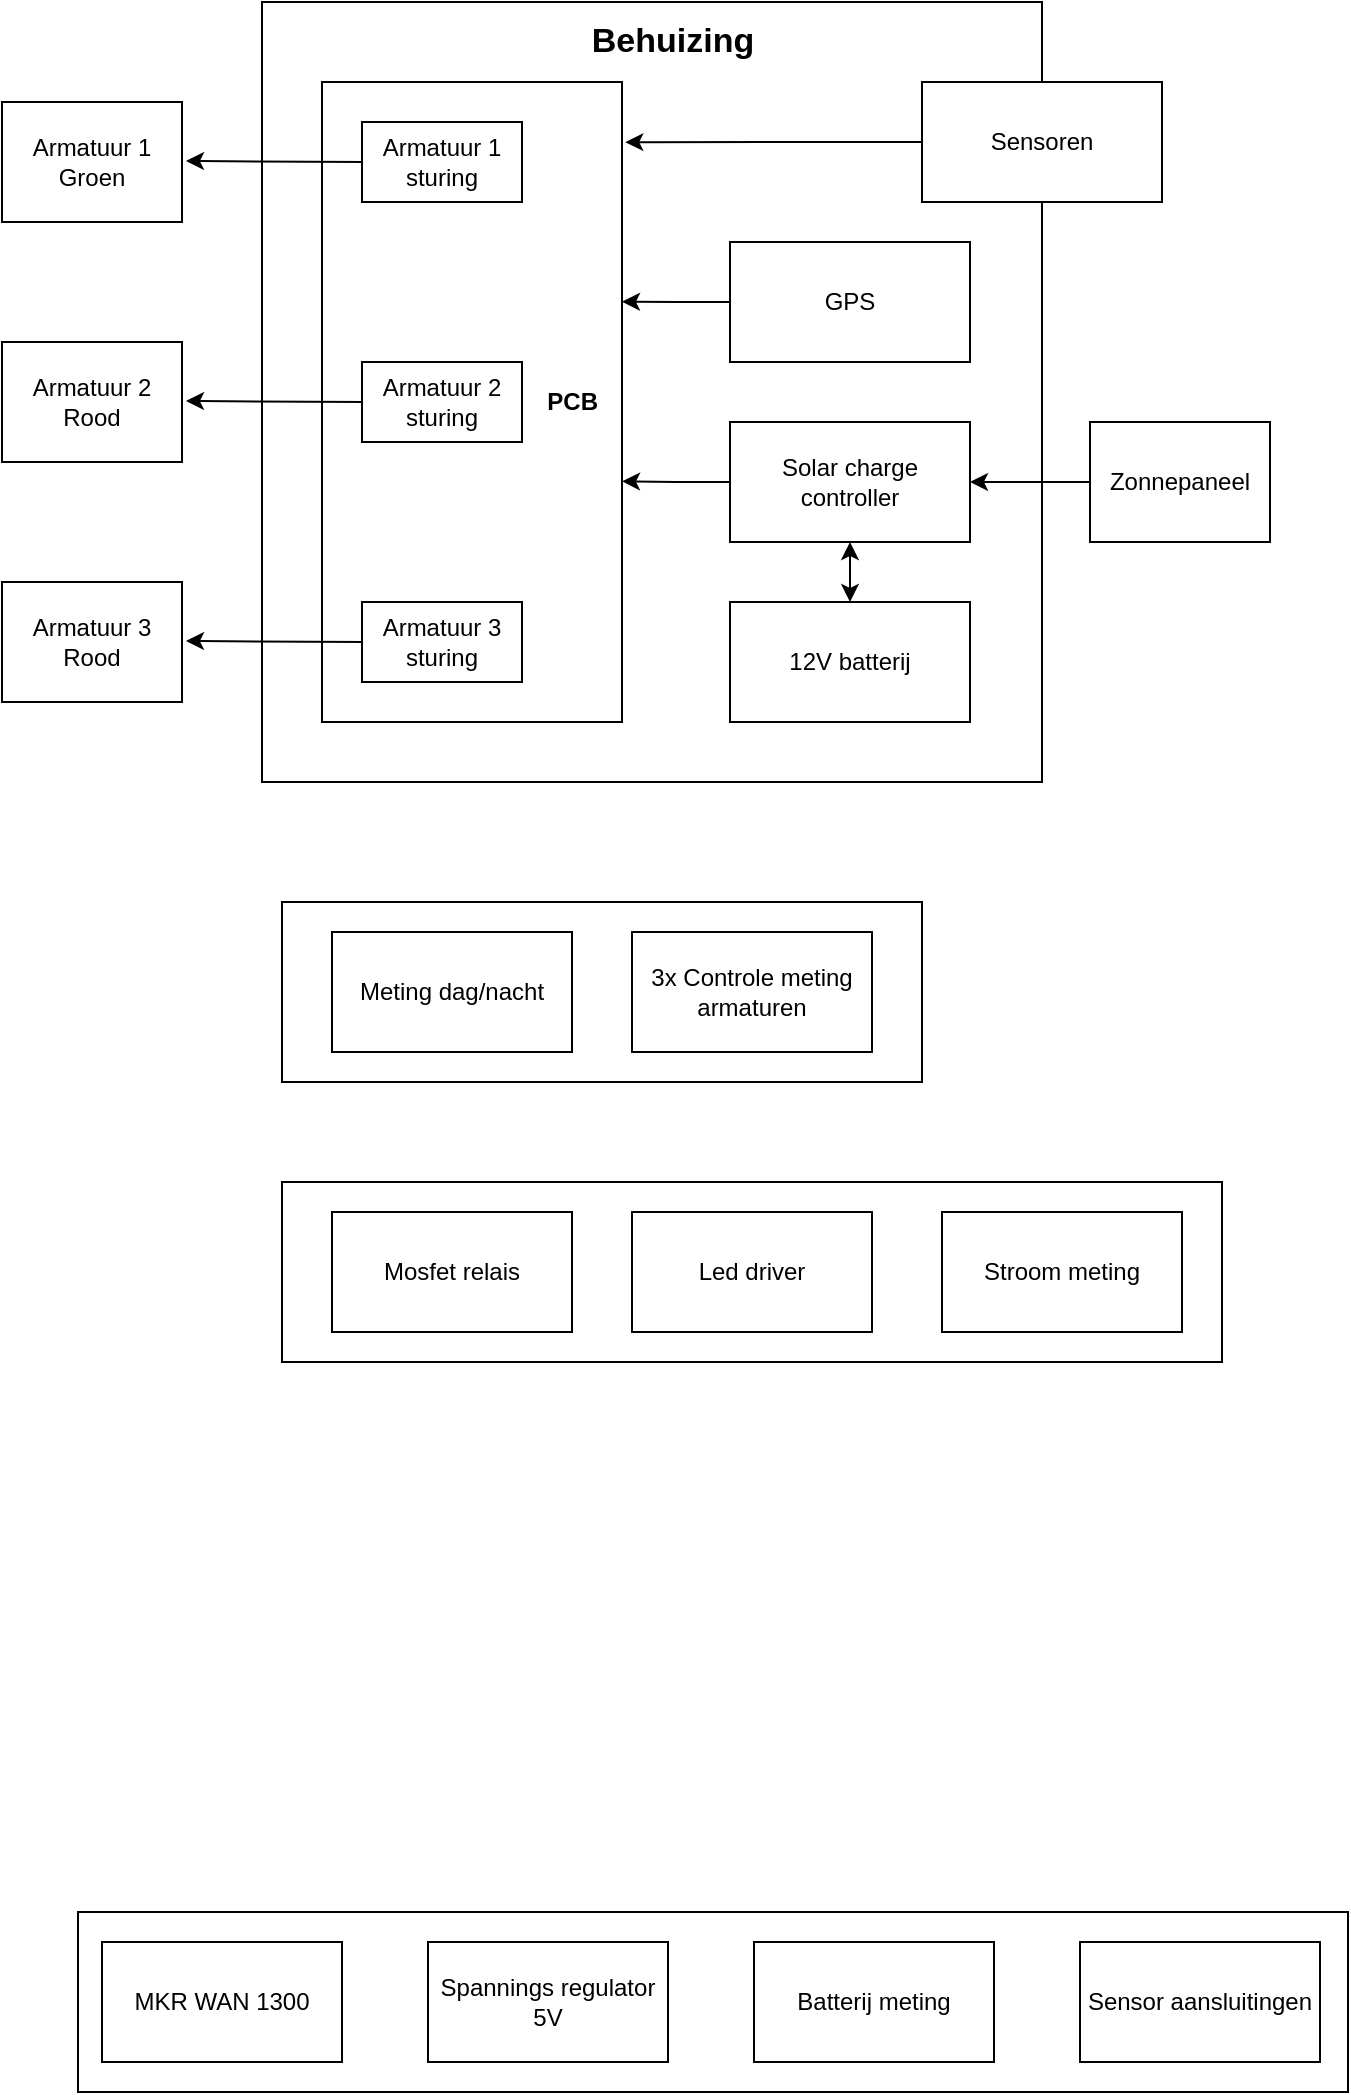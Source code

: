 <mxfile version="13.9.9" type="device"><diagram id="bTU_00wOTMw7Y1efiu1j" name="Page-1"><mxGraphModel dx="1024" dy="584" grid="0" gridSize="10" guides="1" tooltips="1" connect="1" arrows="1" fold="1" page="1" pageScale="1" pageWidth="827" pageHeight="1169" background="none" math="0" shadow="0"><root><mxCell id="0"/><mxCell id="1" parent="0"/><mxCell id="JyMg-qJgHpnodFn9JTbR-38" value="" style="rounded=0;whiteSpace=wrap;html=1;" vertex="1" parent="1"><mxGeometry x="190" y="480" width="320" height="90" as="geometry"/></mxCell><mxCell id="JyMg-qJgHpnodFn9JTbR-1" value="" style="rounded=0;whiteSpace=wrap;html=1;" vertex="1" parent="1"><mxGeometry x="180" y="30" width="390" height="390" as="geometry"/></mxCell><mxCell id="JyMg-qJgHpnodFn9JTbR-18" value="&lt;b&gt;PCB&amp;nbsp; &amp;nbsp;&lt;/b&gt;" style="rounded=0;whiteSpace=wrap;html=1;align=right;" vertex="1" parent="1"><mxGeometry x="210" y="70" width="150" height="320" as="geometry"/></mxCell><mxCell id="JyMg-qJgHpnodFn9JTbR-2" value="&lt;font style=&quot;font-size: 17px&quot;&gt;&lt;b&gt;Behuizing&lt;/b&gt;&lt;/font&gt;" style="text;html=1;align=center;verticalAlign=middle;resizable=0;points=[];autosize=1;" vertex="1" parent="1"><mxGeometry x="335" y="40" width="100" height="20" as="geometry"/></mxCell><mxCell id="JyMg-qJgHpnodFn9JTbR-4" value="Armatuur 1&lt;br&gt;Groen" style="rounded=0;whiteSpace=wrap;html=1;" vertex="1" parent="1"><mxGeometry x="50" y="80" width="90" height="60" as="geometry"/></mxCell><mxCell id="JyMg-qJgHpnodFn9JTbR-5" value="Armatuur 2&lt;br&gt;Rood" style="rounded=0;whiteSpace=wrap;html=1;" vertex="1" parent="1"><mxGeometry x="50" y="200" width="90" height="60" as="geometry"/></mxCell><mxCell id="JyMg-qJgHpnodFn9JTbR-6" value="Armatuur 3&lt;br&gt;Rood" style="rounded=0;whiteSpace=wrap;html=1;" vertex="1" parent="1"><mxGeometry x="50" y="320" width="90" height="60" as="geometry"/></mxCell><mxCell id="JyMg-qJgHpnodFn9JTbR-11" value="" style="endArrow=classic;html=1;" edge="1" parent="1"><mxGeometry width="50" height="50" relative="1" as="geometry"><mxPoint x="232" y="350" as="sourcePoint"/><mxPoint x="142" y="349.5" as="targetPoint"/></mxGeometry></mxCell><mxCell id="JyMg-qJgHpnodFn9JTbR-12" value="" style="endArrow=classic;html=1;" edge="1" parent="1"><mxGeometry width="50" height="50" relative="1" as="geometry"><mxPoint x="232" y="230" as="sourcePoint"/><mxPoint x="142" y="229.5" as="targetPoint"/></mxGeometry></mxCell><mxCell id="JyMg-qJgHpnodFn9JTbR-13" value="" style="endArrow=classic;html=1;" edge="1" parent="1"><mxGeometry width="50" height="50" relative="1" as="geometry"><mxPoint x="232" y="110" as="sourcePoint"/><mxPoint x="142" y="109.5" as="targetPoint"/></mxGeometry></mxCell><mxCell id="JyMg-qJgHpnodFn9JTbR-14" value="Armatuur 1&lt;br&gt;sturing" style="rounded=0;whiteSpace=wrap;html=1;" vertex="1" parent="1"><mxGeometry x="230" y="90" width="80" height="40" as="geometry"/></mxCell><mxCell id="JyMg-qJgHpnodFn9JTbR-21" value="Armatuur 2&lt;br&gt;sturing" style="rounded=0;whiteSpace=wrap;html=1;" vertex="1" parent="1"><mxGeometry x="230" y="210" width="80" height="40" as="geometry"/></mxCell><mxCell id="JyMg-qJgHpnodFn9JTbR-22" value="Armatuur 3&lt;br&gt;sturing" style="rounded=0;whiteSpace=wrap;html=1;" vertex="1" parent="1"><mxGeometry x="230" y="330" width="80" height="40" as="geometry"/></mxCell><mxCell id="JyMg-qJgHpnodFn9JTbR-26" style="edgeStyle=orthogonalEdgeStyle;rounded=0;orthogonalLoop=1;jettySize=auto;html=1;exitX=0.5;exitY=0;exitDx=0;exitDy=0;entryX=0.5;entryY=1;entryDx=0;entryDy=0;startArrow=classic;startFill=1;" edge="1" parent="1" source="JyMg-qJgHpnodFn9JTbR-23" target="JyMg-qJgHpnodFn9JTbR-24"><mxGeometry relative="1" as="geometry"/></mxCell><mxCell id="JyMg-qJgHpnodFn9JTbR-23" value="12V batterij" style="rounded=0;whiteSpace=wrap;html=1;" vertex="1" parent="1"><mxGeometry x="414" y="330" width="120" height="60" as="geometry"/></mxCell><mxCell id="JyMg-qJgHpnodFn9JTbR-35" style="edgeStyle=orthogonalEdgeStyle;rounded=0;orthogonalLoop=1;jettySize=auto;html=1;exitX=0;exitY=0.5;exitDx=0;exitDy=0;entryX=1;entryY=0.624;entryDx=0;entryDy=0;entryPerimeter=0;" edge="1" parent="1" source="JyMg-qJgHpnodFn9JTbR-24" target="JyMg-qJgHpnodFn9JTbR-18"><mxGeometry relative="1" as="geometry"/></mxCell><mxCell id="JyMg-qJgHpnodFn9JTbR-24" value="Solar charge controller" style="rounded=0;whiteSpace=wrap;html=1;" vertex="1" parent="1"><mxGeometry x="414" y="240" width="120" height="60" as="geometry"/></mxCell><mxCell id="JyMg-qJgHpnodFn9JTbR-28" style="edgeStyle=orthogonalEdgeStyle;rounded=0;orthogonalLoop=1;jettySize=auto;html=1;exitX=0;exitY=0.5;exitDx=0;exitDy=0;entryX=1;entryY=0.5;entryDx=0;entryDy=0;" edge="1" parent="1" source="JyMg-qJgHpnodFn9JTbR-25" target="JyMg-qJgHpnodFn9JTbR-24"><mxGeometry relative="1" as="geometry"/></mxCell><mxCell id="JyMg-qJgHpnodFn9JTbR-25" value="Zonnepaneel" style="rounded=0;whiteSpace=wrap;html=1;" vertex="1" parent="1"><mxGeometry x="594" y="240" width="90" height="60" as="geometry"/></mxCell><mxCell id="JyMg-qJgHpnodFn9JTbR-32" style="edgeStyle=orthogonalEdgeStyle;rounded=0;orthogonalLoop=1;jettySize=auto;html=1;exitX=0;exitY=0.5;exitDx=0;exitDy=0;entryX=1;entryY=0.312;entryDx=0;entryDy=0;entryPerimeter=0;" edge="1" parent="1" source="JyMg-qJgHpnodFn9JTbR-30"><mxGeometry relative="1" as="geometry"><mxPoint x="360" y="179.84" as="targetPoint"/></mxGeometry></mxCell><mxCell id="JyMg-qJgHpnodFn9JTbR-30" value="GPS" style="rounded=0;whiteSpace=wrap;html=1;" vertex="1" parent="1"><mxGeometry x="414" y="150" width="120" height="60" as="geometry"/></mxCell><mxCell id="JyMg-qJgHpnodFn9JTbR-34" style="edgeStyle=orthogonalEdgeStyle;rounded=0;orthogonalLoop=1;jettySize=auto;html=1;exitX=0;exitY=0.5;exitDx=0;exitDy=0;entryX=1.011;entryY=0.094;entryDx=0;entryDy=0;entryPerimeter=0;" edge="1" parent="1" source="JyMg-qJgHpnodFn9JTbR-33" target="JyMg-qJgHpnodFn9JTbR-18"><mxGeometry relative="1" as="geometry"/></mxCell><mxCell id="JyMg-qJgHpnodFn9JTbR-33" value="Sensoren" style="rounded=0;whiteSpace=wrap;html=1;" vertex="1" parent="1"><mxGeometry x="510" y="70" width="120" height="60" as="geometry"/></mxCell><mxCell id="JyMg-qJgHpnodFn9JTbR-36" value="Meting dag/nacht" style="rounded=0;whiteSpace=wrap;html=1;" vertex="1" parent="1"><mxGeometry x="215" y="495" width="120" height="60" as="geometry"/></mxCell><mxCell id="JyMg-qJgHpnodFn9JTbR-37" value="3x Controle meting armaturen" style="rounded=0;whiteSpace=wrap;html=1;" vertex="1" parent="1"><mxGeometry x="365" y="495" width="120" height="60" as="geometry"/></mxCell><mxCell id="JyMg-qJgHpnodFn9JTbR-42" value="" style="rounded=0;whiteSpace=wrap;html=1;" vertex="1" parent="1"><mxGeometry x="190" y="620" width="470" height="90" as="geometry"/></mxCell><mxCell id="JyMg-qJgHpnodFn9JTbR-43" value="Mosfet relais" style="rounded=0;whiteSpace=wrap;html=1;" vertex="1" parent="1"><mxGeometry x="215" y="635" width="120" height="60" as="geometry"/></mxCell><mxCell id="JyMg-qJgHpnodFn9JTbR-44" value="Led driver" style="rounded=0;whiteSpace=wrap;html=1;" vertex="1" parent="1"><mxGeometry x="365" y="635" width="120" height="60" as="geometry"/></mxCell><mxCell id="JyMg-qJgHpnodFn9JTbR-45" value="Stroom meting" style="rounded=0;whiteSpace=wrap;html=1;" vertex="1" parent="1"><mxGeometry x="520" y="635" width="120" height="60" as="geometry"/></mxCell><mxCell id="JyMg-qJgHpnodFn9JTbR-47" value="" style="rounded=0;whiteSpace=wrap;html=1;" vertex="1" parent="1"><mxGeometry x="88" y="985" width="635" height="90" as="geometry"/></mxCell><mxCell id="JyMg-qJgHpnodFn9JTbR-48" value="MKR WAN 1300" style="rounded=0;whiteSpace=wrap;html=1;" vertex="1" parent="1"><mxGeometry x="100" y="1000" width="120" height="60" as="geometry"/></mxCell><mxCell id="JyMg-qJgHpnodFn9JTbR-49" value="Spannings regulator 5V" style="rounded=0;whiteSpace=wrap;html=1;" vertex="1" parent="1"><mxGeometry x="263" y="1000" width="120" height="60" as="geometry"/></mxCell><mxCell id="JyMg-qJgHpnodFn9JTbR-50" value="Sensor aansluitingen" style="rounded=0;whiteSpace=wrap;html=1;" vertex="1" parent="1"><mxGeometry x="589" y="1000" width="120" height="60" as="geometry"/></mxCell><mxCell id="JyMg-qJgHpnodFn9JTbR-51" value="Batterij meting" style="rounded=0;whiteSpace=wrap;html=1;" vertex="1" parent="1"><mxGeometry x="426" y="1000" width="120" height="60" as="geometry"/></mxCell></root></mxGraphModel></diagram></mxfile>